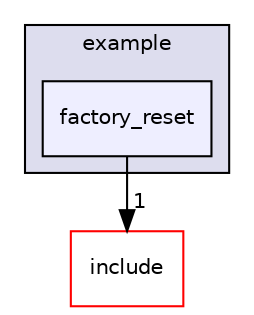 digraph "example/factory_reset" {
  compound=true
  node [ fontsize="10", fontname="Helvetica"];
  edge [ labelfontsize="10", labelfontname="Helvetica"];
  subgraph clusterdir_cfafba98a580ce4b62f8a6fa96d7cbb0 {
    graph [ bgcolor="#ddddee", pencolor="black", label="example" fontname="Helvetica", fontsize="10", URL="dir_cfafba98a580ce4b62f8a6fa96d7cbb0.html"]
  dir_9be1d918521237f25c80d453cb636123 [shape=box, label="factory_reset", style="filled", fillcolor="#eeeeff", pencolor="black", URL="dir_9be1d918521237f25c80d453cb636123.html"];
  }
  dir_d44c64559bbebec7f509842c48db8b23 [shape=box label="include" fillcolor="white" style="filled" color="red" URL="dir_d44c64559bbebec7f509842c48db8b23.html"];
  dir_9be1d918521237f25c80d453cb636123->dir_d44c64559bbebec7f509842c48db8b23 [headlabel="1", labeldistance=1.5 headhref="dir_000002_000006.html"];
}
